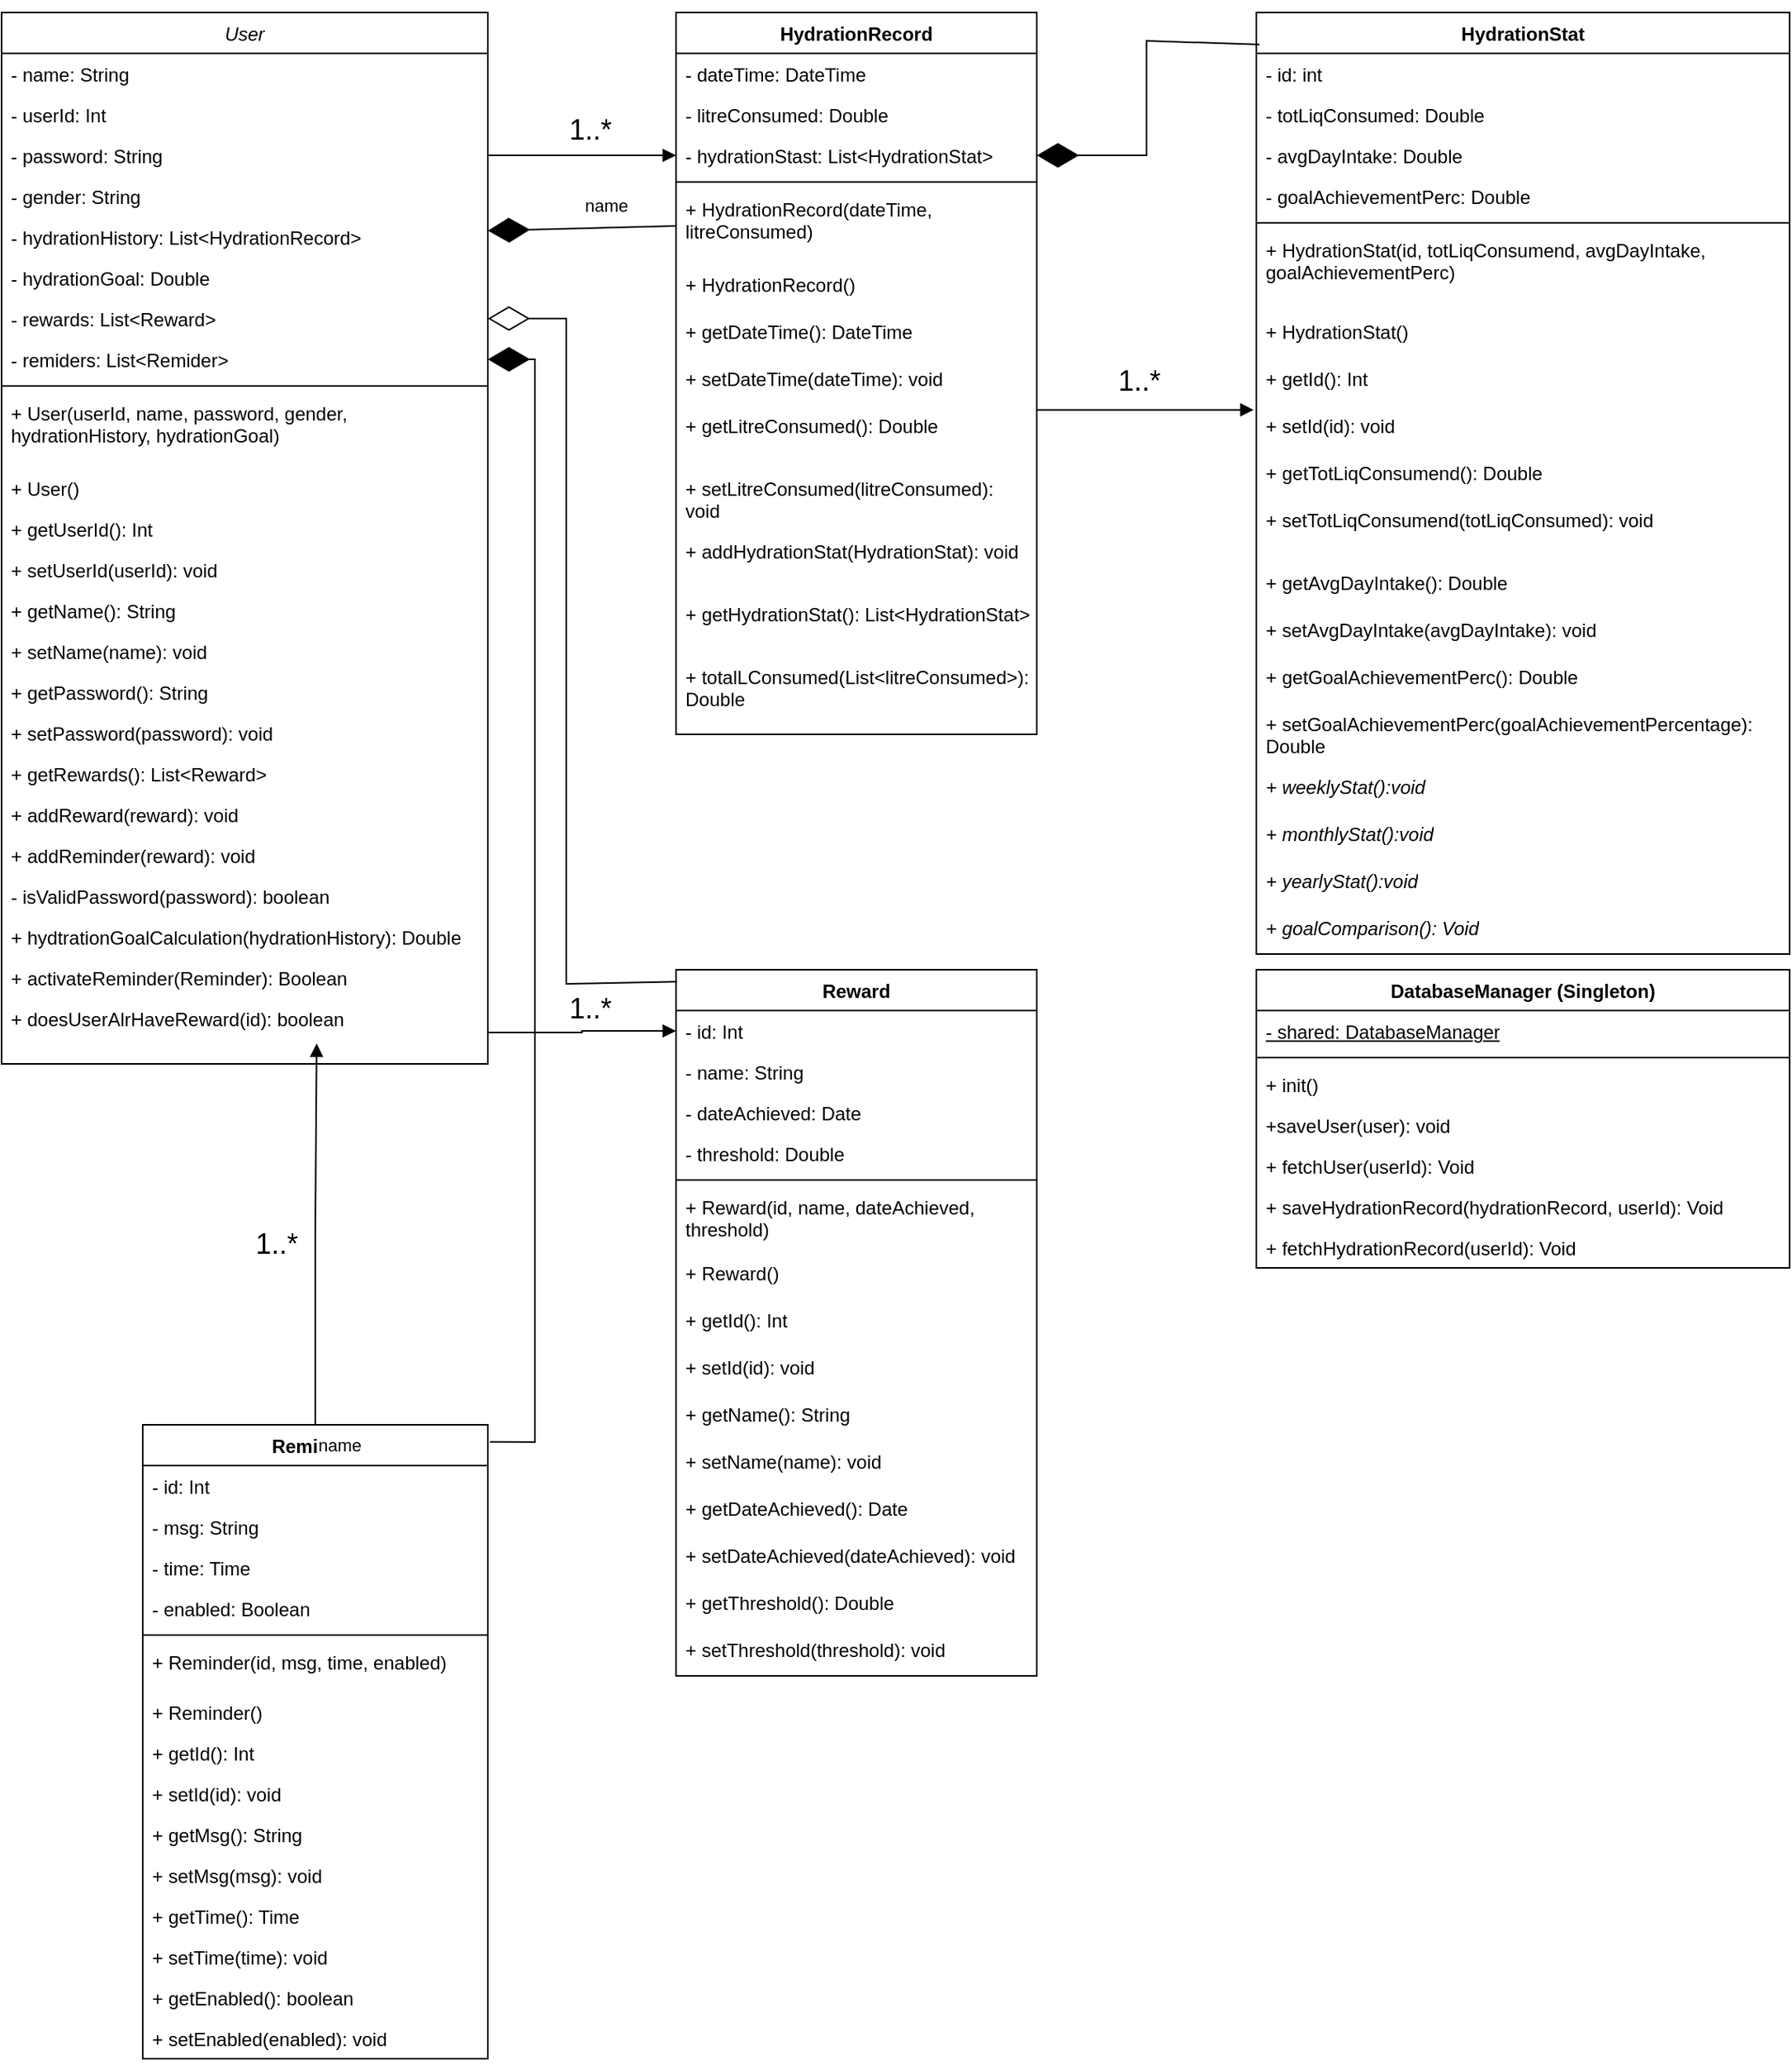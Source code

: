 <mxfile version="26.0.16">
  <diagram id="C5RBs43oDa-KdzZeNtuy" name="Page-1">
    <mxGraphModel dx="1348" dy="998" grid="1" gridSize="10" guides="1" tooltips="1" connect="1" arrows="1" fold="1" page="1" pageScale="1" pageWidth="827" pageHeight="1169" math="0" shadow="0">
      <root>
        <mxCell id="WIyWlLk6GJQsqaUBKTNV-0" />
        <mxCell id="WIyWlLk6GJQsqaUBKTNV-1" parent="WIyWlLk6GJQsqaUBKTNV-0" />
        <mxCell id="zkfFHV4jXpPFQw0GAbJ--0" value="User" style="swimlane;fontStyle=2;align=center;verticalAlign=top;childLayout=stackLayout;horizontal=1;startSize=26;horizontalStack=0;resizeParent=1;resizeLast=0;collapsible=1;marginBottom=0;rounded=0;shadow=0;strokeWidth=1;" parent="WIyWlLk6GJQsqaUBKTNV-1" vertex="1">
          <mxGeometry y="460" width="310" height="670" as="geometry">
            <mxRectangle x="230" y="140" width="160" height="26" as="alternateBounds" />
          </mxGeometry>
        </mxCell>
        <mxCell id="zkfFHV4jXpPFQw0GAbJ--1" value="- name: String" style="text;align=left;verticalAlign=top;spacingLeft=4;spacingRight=4;overflow=hidden;rotatable=0;points=[[0,0.5],[1,0.5]];portConstraint=eastwest;" parent="zkfFHV4jXpPFQw0GAbJ--0" vertex="1">
          <mxGeometry y="26" width="310" height="26" as="geometry" />
        </mxCell>
        <mxCell id="zkfFHV4jXpPFQw0GAbJ--2" value="- userId: Int" style="text;align=left;verticalAlign=top;spacingLeft=4;spacingRight=4;overflow=hidden;rotatable=0;points=[[0,0.5],[1,0.5]];portConstraint=eastwest;rounded=0;shadow=0;html=0;" parent="zkfFHV4jXpPFQw0GAbJ--0" vertex="1">
          <mxGeometry y="52" width="310" height="26" as="geometry" />
        </mxCell>
        <mxCell id="zkfFHV4jXpPFQw0GAbJ--3" value="- password: String" style="text;align=left;verticalAlign=top;spacingLeft=4;spacingRight=4;overflow=hidden;rotatable=0;points=[[0,0.5],[1,0.5]];portConstraint=eastwest;rounded=0;shadow=0;html=0;" parent="zkfFHV4jXpPFQw0GAbJ--0" vertex="1">
          <mxGeometry y="78" width="310" height="26" as="geometry" />
        </mxCell>
        <mxCell id="yyoqXMc6AiPhip3WyTMW-20" value="- gender: String" style="text;align=left;verticalAlign=top;spacingLeft=4;spacingRight=4;overflow=hidden;rotatable=0;points=[[0,0.5],[1,0.5]];portConstraint=eastwest;rounded=0;shadow=0;html=0;" parent="zkfFHV4jXpPFQw0GAbJ--0" vertex="1">
          <mxGeometry y="104" width="310" height="26" as="geometry" />
        </mxCell>
        <mxCell id="yyoqXMc6AiPhip3WyTMW-21" value="- hydrationHistory: List&lt;HydrationRecord&gt;" style="text;align=left;verticalAlign=top;spacingLeft=4;spacingRight=4;overflow=hidden;rotatable=0;points=[[0,0.5],[1,0.5]];portConstraint=eastwest;rounded=0;shadow=0;html=0;" parent="zkfFHV4jXpPFQw0GAbJ--0" vertex="1">
          <mxGeometry y="130" width="310" height="26" as="geometry" />
        </mxCell>
        <mxCell id="yyoqXMc6AiPhip3WyTMW-22" value="- hydrationGoal: Double" style="text;align=left;verticalAlign=top;spacingLeft=4;spacingRight=4;overflow=hidden;rotatable=0;points=[[0,0.5],[1,0.5]];portConstraint=eastwest;rounded=0;shadow=0;html=0;" parent="zkfFHV4jXpPFQw0GAbJ--0" vertex="1">
          <mxGeometry y="156" width="310" height="26" as="geometry" />
        </mxCell>
        <mxCell id="yyoqXMc6AiPhip3WyTMW-23" value="- rewards: List&lt;Reward&gt;" style="text;align=left;verticalAlign=top;spacingLeft=4;spacingRight=4;overflow=hidden;rotatable=0;points=[[0,0.5],[1,0.5]];portConstraint=eastwest;rounded=0;shadow=0;html=0;" parent="zkfFHV4jXpPFQw0GAbJ--0" vertex="1">
          <mxGeometry y="182" width="310" height="26" as="geometry" />
        </mxCell>
        <mxCell id="yyoqXMc6AiPhip3WyTMW-76" value="- remiders: List&lt;Remider&gt;" style="text;align=left;verticalAlign=top;spacingLeft=4;spacingRight=4;overflow=hidden;rotatable=0;points=[[0,0.5],[1,0.5]];portConstraint=eastwest;rounded=0;shadow=0;html=0;" parent="zkfFHV4jXpPFQw0GAbJ--0" vertex="1">
          <mxGeometry y="208" width="310" height="26" as="geometry" />
        </mxCell>
        <mxCell id="zkfFHV4jXpPFQw0GAbJ--4" value="" style="line;html=1;strokeWidth=1;align=left;verticalAlign=middle;spacingTop=-1;spacingLeft=3;spacingRight=3;rotatable=0;labelPosition=right;points=[];portConstraint=eastwest;" parent="zkfFHV4jXpPFQw0GAbJ--0" vertex="1">
          <mxGeometry y="234" width="310" height="8" as="geometry" />
        </mxCell>
        <mxCell id="zkfFHV4jXpPFQw0GAbJ--5" value="+ User(userId, name, password, gender, &#xa;hydrationHistory, hydrationGoal)" style="text;align=left;verticalAlign=top;spacingLeft=4;spacingRight=4;overflow=hidden;rotatable=0;points=[[0,0.5],[1,0.5]];portConstraint=eastwest;" parent="zkfFHV4jXpPFQw0GAbJ--0" vertex="1">
          <mxGeometry y="242" width="310" height="48" as="geometry" />
        </mxCell>
        <mxCell id="yyoqXMc6AiPhip3WyTMW-12" value="+ User()" style="text;align=left;verticalAlign=top;spacingLeft=4;spacingRight=4;overflow=hidden;rotatable=0;points=[[0,0.5],[1,0.5]];portConstraint=eastwest;" parent="zkfFHV4jXpPFQw0GAbJ--0" vertex="1">
          <mxGeometry y="290" width="310" height="26" as="geometry" />
        </mxCell>
        <mxCell id="yyoqXMc6AiPhip3WyTMW-2" value="+ getUserId(): Int" style="text;align=left;verticalAlign=top;spacingLeft=4;spacingRight=4;overflow=hidden;rotatable=0;points=[[0,0.5],[1,0.5]];portConstraint=eastwest;" parent="zkfFHV4jXpPFQw0GAbJ--0" vertex="1">
          <mxGeometry y="316" width="310" height="26" as="geometry" />
        </mxCell>
        <mxCell id="yyoqXMc6AiPhip3WyTMW-3" value="+ setUserId(userId): void" style="text;align=left;verticalAlign=top;spacingLeft=4;spacingRight=4;overflow=hidden;rotatable=0;points=[[0,0.5],[1,0.5]];portConstraint=eastwest;" parent="zkfFHV4jXpPFQw0GAbJ--0" vertex="1">
          <mxGeometry y="342" width="310" height="26" as="geometry" />
        </mxCell>
        <mxCell id="yyoqXMc6AiPhip3WyTMW-4" value="+ getName(): String" style="text;align=left;verticalAlign=top;spacingLeft=4;spacingRight=4;overflow=hidden;rotatable=0;points=[[0,0.5],[1,0.5]];portConstraint=eastwest;" parent="zkfFHV4jXpPFQw0GAbJ--0" vertex="1">
          <mxGeometry y="368" width="310" height="26" as="geometry" />
        </mxCell>
        <mxCell id="yyoqXMc6AiPhip3WyTMW-5" value="+ setName(name): void" style="text;align=left;verticalAlign=top;spacingLeft=4;spacingRight=4;overflow=hidden;rotatable=0;points=[[0,0.5],[1,0.5]];portConstraint=eastwest;" parent="zkfFHV4jXpPFQw0GAbJ--0" vertex="1">
          <mxGeometry y="394" width="310" height="26" as="geometry" />
        </mxCell>
        <mxCell id="yyoqXMc6AiPhip3WyTMW-6" value="+ getPassword(): String" style="text;align=left;verticalAlign=top;spacingLeft=4;spacingRight=4;overflow=hidden;rotatable=0;points=[[0,0.5],[1,0.5]];portConstraint=eastwest;" parent="zkfFHV4jXpPFQw0GAbJ--0" vertex="1">
          <mxGeometry y="420" width="310" height="26" as="geometry" />
        </mxCell>
        <mxCell id="yyoqXMc6AiPhip3WyTMW-7" value="+ setPassword(password): void" style="text;align=left;verticalAlign=top;spacingLeft=4;spacingRight=4;overflow=hidden;rotatable=0;points=[[0,0.5],[1,0.5]];portConstraint=eastwest;" parent="zkfFHV4jXpPFQw0GAbJ--0" vertex="1">
          <mxGeometry y="446" width="310" height="26" as="geometry" />
        </mxCell>
        <mxCell id="yyoqXMc6AiPhip3WyTMW-73" value="+ getRewards(): List&lt;Reward&gt;" style="text;align=left;verticalAlign=top;spacingLeft=4;spacingRight=4;overflow=hidden;rotatable=0;points=[[0,0.5],[1,0.5]];portConstraint=eastwest;" parent="zkfFHV4jXpPFQw0GAbJ--0" vertex="1">
          <mxGeometry y="472" width="310" height="26" as="geometry" />
        </mxCell>
        <mxCell id="yyoqXMc6AiPhip3WyTMW-74" value="+ addReward(reward): void" style="text;align=left;verticalAlign=top;spacingLeft=4;spacingRight=4;overflow=hidden;rotatable=0;points=[[0,0.5],[1,0.5]];portConstraint=eastwest;" parent="zkfFHV4jXpPFQw0GAbJ--0" vertex="1">
          <mxGeometry y="498" width="310" height="26" as="geometry" />
        </mxCell>
        <mxCell id="yyoqXMc6AiPhip3WyTMW-77" value="+ addReminder(reward): void" style="text;align=left;verticalAlign=top;spacingLeft=4;spacingRight=4;overflow=hidden;rotatable=0;points=[[0,0.5],[1,0.5]];portConstraint=eastwest;" parent="zkfFHV4jXpPFQw0GAbJ--0" vertex="1">
          <mxGeometry y="524" width="310" height="26" as="geometry" />
        </mxCell>
        <mxCell id="yyoqXMc6AiPhip3WyTMW-11" value="- isValidPassword(password): boolean" style="text;align=left;verticalAlign=top;spacingLeft=4;spacingRight=4;overflow=hidden;rotatable=0;points=[[0,0.5],[1,0.5]];portConstraint=eastwest;" parent="zkfFHV4jXpPFQw0GAbJ--0" vertex="1">
          <mxGeometry y="550" width="310" height="26" as="geometry" />
        </mxCell>
        <mxCell id="yyoqXMc6AiPhip3WyTMW-58" value="+ hydtrationGoalCalculation(hydrationHistory): Double" style="text;align=left;verticalAlign=top;spacingLeft=4;spacingRight=4;overflow=hidden;rotatable=0;points=[[0,0.5],[1,0.5]];portConstraint=eastwest;" parent="zkfFHV4jXpPFQw0GAbJ--0" vertex="1">
          <mxGeometry y="576" width="310" height="26" as="geometry" />
        </mxCell>
        <mxCell id="yyoqXMc6AiPhip3WyTMW-138" value="+ activateReminder(Reminder): Boolean" style="text;align=left;verticalAlign=top;spacingLeft=4;spacingRight=4;overflow=hidden;rotatable=0;points=[[0,0.5],[1,0.5]];portConstraint=eastwest;" parent="zkfFHV4jXpPFQw0GAbJ--0" vertex="1">
          <mxGeometry y="602" width="310" height="26" as="geometry" />
        </mxCell>
        <mxCell id="yyoqXMc6AiPhip3WyTMW-135" value="+ doesUserAlrHaveReward(id): boolean" style="text;align=left;verticalAlign=top;spacingLeft=4;spacingRight=4;overflow=hidden;rotatable=0;points=[[0,0.5],[1,0.5]];portConstraint=eastwest;" parent="zkfFHV4jXpPFQw0GAbJ--0" vertex="1">
          <mxGeometry y="628" width="310" height="26" as="geometry" />
        </mxCell>
        <mxCell id="yyoqXMc6AiPhip3WyTMW-13" value="HydrationRecord" style="swimlane;fontStyle=1;align=center;verticalAlign=top;childLayout=stackLayout;horizontal=1;startSize=26;horizontalStack=0;resizeParent=1;resizeParentMax=0;resizeLast=0;collapsible=1;marginBottom=0;whiteSpace=wrap;html=1;" parent="WIyWlLk6GJQsqaUBKTNV-1" vertex="1">
          <mxGeometry x="430" y="460" width="230" height="460" as="geometry" />
        </mxCell>
        <mxCell id="yyoqXMc6AiPhip3WyTMW-14" value="- dateTime: DateTime" style="text;strokeColor=none;fillColor=none;align=left;verticalAlign=top;spacingLeft=4;spacingRight=4;overflow=hidden;rotatable=0;points=[[0,0.5],[1,0.5]];portConstraint=eastwest;whiteSpace=wrap;html=1;" parent="yyoqXMc6AiPhip3WyTMW-13" vertex="1">
          <mxGeometry y="26" width="230" height="26" as="geometry" />
        </mxCell>
        <mxCell id="yyoqXMc6AiPhip3WyTMW-17" value="- litreConsumed: Double&amp;nbsp;" style="text;strokeColor=none;fillColor=none;align=left;verticalAlign=top;spacingLeft=4;spacingRight=4;overflow=hidden;rotatable=0;points=[[0,0.5],[1,0.5]];portConstraint=eastwest;whiteSpace=wrap;html=1;" parent="yyoqXMc6AiPhip3WyTMW-13" vertex="1">
          <mxGeometry y="52" width="230" height="26" as="geometry" />
        </mxCell>
        <mxCell id="yyoqXMc6AiPhip3WyTMW-18" value="- hydrationStast: List&amp;lt;HydrationStat&amp;gt;" style="text;strokeColor=none;fillColor=none;align=left;verticalAlign=top;spacingLeft=4;spacingRight=4;overflow=hidden;rotatable=0;points=[[0,0.5],[1,0.5]];portConstraint=eastwest;whiteSpace=wrap;html=1;" parent="yyoqXMc6AiPhip3WyTMW-13" vertex="1">
          <mxGeometry y="78" width="230" height="26" as="geometry" />
        </mxCell>
        <mxCell id="yyoqXMc6AiPhip3WyTMW-15" value="" style="line;strokeWidth=1;fillColor=none;align=left;verticalAlign=middle;spacingTop=-1;spacingLeft=3;spacingRight=3;rotatable=0;labelPosition=right;points=[];portConstraint=eastwest;strokeColor=inherit;" parent="yyoqXMc6AiPhip3WyTMW-13" vertex="1">
          <mxGeometry y="104" width="230" height="8" as="geometry" />
        </mxCell>
        <mxCell id="yyoqXMc6AiPhip3WyTMW-16" value="+ HydrationRecord(dateTime, litreConsumed)" style="text;strokeColor=none;fillColor=none;align=left;verticalAlign=top;spacingLeft=4;spacingRight=4;overflow=hidden;rotatable=0;points=[[0,0.5],[1,0.5]];portConstraint=eastwest;whiteSpace=wrap;html=1;" parent="yyoqXMc6AiPhip3WyTMW-13" vertex="1">
          <mxGeometry y="112" width="230" height="48" as="geometry" />
        </mxCell>
        <mxCell id="yyoqXMc6AiPhip3WyTMW-24" value="+ HydrationRecord()" style="text;strokeColor=none;fillColor=none;align=left;verticalAlign=top;spacingLeft=4;spacingRight=4;overflow=hidden;rotatable=0;points=[[0,0.5],[1,0.5]];portConstraint=eastwest;whiteSpace=wrap;html=1;" parent="yyoqXMc6AiPhip3WyTMW-13" vertex="1">
          <mxGeometry y="160" width="230" height="30" as="geometry" />
        </mxCell>
        <mxCell id="yyoqXMc6AiPhip3WyTMW-25" value="+ getDateTime(): DateTime" style="text;strokeColor=none;fillColor=none;align=left;verticalAlign=top;spacingLeft=4;spacingRight=4;overflow=hidden;rotatable=0;points=[[0,0.5],[1,0.5]];portConstraint=eastwest;whiteSpace=wrap;html=1;" parent="yyoqXMc6AiPhip3WyTMW-13" vertex="1">
          <mxGeometry y="190" width="230" height="30" as="geometry" />
        </mxCell>
        <mxCell id="yyoqXMc6AiPhip3WyTMW-26" value="+ setDateTime(dateTime): void" style="text;strokeColor=none;fillColor=none;align=left;verticalAlign=top;spacingLeft=4;spacingRight=4;overflow=hidden;rotatable=0;points=[[0,0.5],[1,0.5]];portConstraint=eastwest;whiteSpace=wrap;html=1;" parent="yyoqXMc6AiPhip3WyTMW-13" vertex="1">
          <mxGeometry y="220" width="230" height="30" as="geometry" />
        </mxCell>
        <mxCell id="yyoqXMc6AiPhip3WyTMW-27" value="+ getLitreConsumed(): Double" style="text;strokeColor=none;fillColor=none;align=left;verticalAlign=top;spacingLeft=4;spacingRight=4;overflow=hidden;rotatable=0;points=[[0,0.5],[1,0.5]];portConstraint=eastwest;whiteSpace=wrap;html=1;" parent="yyoqXMc6AiPhip3WyTMW-13" vertex="1">
          <mxGeometry y="250" width="230" height="40" as="geometry" />
        </mxCell>
        <mxCell id="yyoqXMc6AiPhip3WyTMW-28" value="+ setLitreConsumed(litreConsumed): void" style="text;strokeColor=none;fillColor=none;align=left;verticalAlign=top;spacingLeft=4;spacingRight=4;overflow=hidden;rotatable=0;points=[[0,0.5],[1,0.5]];portConstraint=eastwest;whiteSpace=wrap;html=1;" parent="yyoqXMc6AiPhip3WyTMW-13" vertex="1">
          <mxGeometry y="290" width="230" height="40" as="geometry" />
        </mxCell>
        <mxCell id="yyoqXMc6AiPhip3WyTMW-133" value="+ addHydrationStat(HydrationStat): void" style="text;strokeColor=none;fillColor=none;align=left;verticalAlign=top;spacingLeft=4;spacingRight=4;overflow=hidden;rotatable=0;points=[[0,0.5],[1,0.5]];portConstraint=eastwest;whiteSpace=wrap;html=1;" parent="yyoqXMc6AiPhip3WyTMW-13" vertex="1">
          <mxGeometry y="330" width="230" height="40" as="geometry" />
        </mxCell>
        <mxCell id="yyoqXMc6AiPhip3WyTMW-30" value="+ getHydrationStat(): List&amp;lt;HydrationStat&amp;gt;" style="text;strokeColor=none;fillColor=none;align=left;verticalAlign=top;spacingLeft=4;spacingRight=4;overflow=hidden;rotatable=0;points=[[0,0.5],[1,0.5]];portConstraint=eastwest;whiteSpace=wrap;html=1;" parent="yyoqXMc6AiPhip3WyTMW-13" vertex="1">
          <mxGeometry y="370" width="230" height="40" as="geometry" />
        </mxCell>
        <mxCell id="yyoqXMc6AiPhip3WyTMW-57" value="+ totalLConsumed(List&amp;lt;litreConsumed&amp;gt;): Double" style="text;strokeColor=none;fillColor=none;align=left;verticalAlign=top;spacingLeft=4;spacingRight=4;overflow=hidden;rotatable=0;points=[[0,0.5],[1,0.5]];portConstraint=eastwest;whiteSpace=wrap;html=1;" parent="yyoqXMc6AiPhip3WyTMW-13" vertex="1">
          <mxGeometry y="410" width="230" height="50" as="geometry" />
        </mxCell>
        <mxCell id="yyoqXMc6AiPhip3WyTMW-32" value="Reminder" style="swimlane;fontStyle=1;align=center;verticalAlign=top;childLayout=stackLayout;horizontal=1;startSize=26;horizontalStack=0;resizeParent=1;resizeParentMax=0;resizeLast=0;collapsible=1;marginBottom=0;whiteSpace=wrap;html=1;" parent="WIyWlLk6GJQsqaUBKTNV-1" vertex="1">
          <mxGeometry x="90" y="1360" width="220" height="404" as="geometry" />
        </mxCell>
        <mxCell id="yyoqXMc6AiPhip3WyTMW-33" value="- id: Int" style="text;strokeColor=none;fillColor=none;align=left;verticalAlign=top;spacingLeft=4;spacingRight=4;overflow=hidden;rotatable=0;points=[[0,0.5],[1,0.5]];portConstraint=eastwest;whiteSpace=wrap;html=1;" parent="yyoqXMc6AiPhip3WyTMW-32" vertex="1">
          <mxGeometry y="26" width="220" height="26" as="geometry" />
        </mxCell>
        <mxCell id="yyoqXMc6AiPhip3WyTMW-36" value="- msg: String" style="text;strokeColor=none;fillColor=none;align=left;verticalAlign=top;spacingLeft=4;spacingRight=4;overflow=hidden;rotatable=0;points=[[0,0.5],[1,0.5]];portConstraint=eastwest;whiteSpace=wrap;html=1;" parent="yyoqXMc6AiPhip3WyTMW-32" vertex="1">
          <mxGeometry y="52" width="220" height="26" as="geometry" />
        </mxCell>
        <mxCell id="yyoqXMc6AiPhip3WyTMW-37" value="- time: Time" style="text;strokeColor=none;fillColor=none;align=left;verticalAlign=top;spacingLeft=4;spacingRight=4;overflow=hidden;rotatable=0;points=[[0,0.5],[1,0.5]];portConstraint=eastwest;whiteSpace=wrap;html=1;" parent="yyoqXMc6AiPhip3WyTMW-32" vertex="1">
          <mxGeometry y="78" width="220" height="26" as="geometry" />
        </mxCell>
        <mxCell id="yyoqXMc6AiPhip3WyTMW-38" value="- enabled: Boolean" style="text;strokeColor=none;fillColor=none;align=left;verticalAlign=top;spacingLeft=4;spacingRight=4;overflow=hidden;rotatable=0;points=[[0,0.5],[1,0.5]];portConstraint=eastwest;whiteSpace=wrap;html=1;" parent="yyoqXMc6AiPhip3WyTMW-32" vertex="1">
          <mxGeometry y="104" width="220" height="26" as="geometry" />
        </mxCell>
        <mxCell id="yyoqXMc6AiPhip3WyTMW-34" value="" style="line;strokeWidth=1;fillColor=none;align=left;verticalAlign=middle;spacingTop=-1;spacingLeft=3;spacingRight=3;rotatable=0;labelPosition=right;points=[];portConstraint=eastwest;strokeColor=inherit;" parent="yyoqXMc6AiPhip3WyTMW-32" vertex="1">
          <mxGeometry y="130" width="220" height="8" as="geometry" />
        </mxCell>
        <mxCell id="yyoqXMc6AiPhip3WyTMW-35" value="+ Reminder(id, msg, time, enabled)" style="text;strokeColor=none;fillColor=none;align=left;verticalAlign=top;spacingLeft=4;spacingRight=4;overflow=hidden;rotatable=0;points=[[0,0.5],[1,0.5]];portConstraint=eastwest;whiteSpace=wrap;html=1;" parent="yyoqXMc6AiPhip3WyTMW-32" vertex="1">
          <mxGeometry y="138" width="220" height="32" as="geometry" />
        </mxCell>
        <mxCell id="yyoqXMc6AiPhip3WyTMW-39" value="+ Reminder()" style="text;strokeColor=none;fillColor=none;align=left;verticalAlign=top;spacingLeft=4;spacingRight=4;overflow=hidden;rotatable=0;points=[[0,0.5],[1,0.5]];portConstraint=eastwest;whiteSpace=wrap;html=1;" parent="yyoqXMc6AiPhip3WyTMW-32" vertex="1">
          <mxGeometry y="170" width="220" height="26" as="geometry" />
        </mxCell>
        <mxCell id="yyoqXMc6AiPhip3WyTMW-40" value="+ getId(): Int" style="text;strokeColor=none;fillColor=none;align=left;verticalAlign=top;spacingLeft=4;spacingRight=4;overflow=hidden;rotatable=0;points=[[0,0.5],[1,0.5]];portConstraint=eastwest;whiteSpace=wrap;html=1;" parent="yyoqXMc6AiPhip3WyTMW-32" vertex="1">
          <mxGeometry y="196" width="220" height="26" as="geometry" />
        </mxCell>
        <mxCell id="yyoqXMc6AiPhip3WyTMW-41" value="+ setId(id): void" style="text;strokeColor=none;fillColor=none;align=left;verticalAlign=top;spacingLeft=4;spacingRight=4;overflow=hidden;rotatable=0;points=[[0,0.5],[1,0.5]];portConstraint=eastwest;whiteSpace=wrap;html=1;" parent="yyoqXMc6AiPhip3WyTMW-32" vertex="1">
          <mxGeometry y="222" width="220" height="26" as="geometry" />
        </mxCell>
        <mxCell id="yyoqXMc6AiPhip3WyTMW-42" value="+ getMsg(): String" style="text;strokeColor=none;fillColor=none;align=left;verticalAlign=top;spacingLeft=4;spacingRight=4;overflow=hidden;rotatable=0;points=[[0,0.5],[1,0.5]];portConstraint=eastwest;whiteSpace=wrap;html=1;" parent="yyoqXMc6AiPhip3WyTMW-32" vertex="1">
          <mxGeometry y="248" width="220" height="26" as="geometry" />
        </mxCell>
        <mxCell id="yyoqXMc6AiPhip3WyTMW-43" value="+ setMsg(msg): void" style="text;strokeColor=none;fillColor=none;align=left;verticalAlign=top;spacingLeft=4;spacingRight=4;overflow=hidden;rotatable=0;points=[[0,0.5],[1,0.5]];portConstraint=eastwest;whiteSpace=wrap;html=1;" parent="yyoqXMc6AiPhip3WyTMW-32" vertex="1">
          <mxGeometry y="274" width="220" height="26" as="geometry" />
        </mxCell>
        <mxCell id="yyoqXMc6AiPhip3WyTMW-44" value="+ getTime(): Time" style="text;strokeColor=none;fillColor=none;align=left;verticalAlign=top;spacingLeft=4;spacingRight=4;overflow=hidden;rotatable=0;points=[[0,0.5],[1,0.5]];portConstraint=eastwest;whiteSpace=wrap;html=1;" parent="yyoqXMc6AiPhip3WyTMW-32" vertex="1">
          <mxGeometry y="300" width="220" height="26" as="geometry" />
        </mxCell>
        <mxCell id="yyoqXMc6AiPhip3WyTMW-45" value="+ setTime(time): void" style="text;strokeColor=none;fillColor=none;align=left;verticalAlign=top;spacingLeft=4;spacingRight=4;overflow=hidden;rotatable=0;points=[[0,0.5],[1,0.5]];portConstraint=eastwest;whiteSpace=wrap;html=1;" parent="yyoqXMc6AiPhip3WyTMW-32" vertex="1">
          <mxGeometry y="326" width="220" height="26" as="geometry" />
        </mxCell>
        <mxCell id="yyoqXMc6AiPhip3WyTMW-46" value="+ getEnabled(): boolean" style="text;strokeColor=none;fillColor=none;align=left;verticalAlign=top;spacingLeft=4;spacingRight=4;overflow=hidden;rotatable=0;points=[[0,0.5],[1,0.5]];portConstraint=eastwest;whiteSpace=wrap;html=1;" parent="yyoqXMc6AiPhip3WyTMW-32" vertex="1">
          <mxGeometry y="352" width="220" height="26" as="geometry" />
        </mxCell>
        <mxCell id="yyoqXMc6AiPhip3WyTMW-47" value="+ setEnabled(enabled): void" style="text;strokeColor=none;fillColor=none;align=left;verticalAlign=top;spacingLeft=4;spacingRight=4;overflow=hidden;rotatable=0;points=[[0,0.5],[1,0.5]];portConstraint=eastwest;whiteSpace=wrap;html=1;" parent="yyoqXMc6AiPhip3WyTMW-32" vertex="1">
          <mxGeometry y="378" width="220" height="26" as="geometry" />
        </mxCell>
        <mxCell id="yyoqXMc6AiPhip3WyTMW-48" value="Reward" style="swimlane;fontStyle=1;align=center;verticalAlign=top;childLayout=stackLayout;horizontal=1;startSize=26;horizontalStack=0;resizeParent=1;resizeParentMax=0;resizeLast=0;collapsible=1;marginBottom=0;whiteSpace=wrap;html=1;" parent="WIyWlLk6GJQsqaUBKTNV-1" vertex="1">
          <mxGeometry x="430" y="1070" width="230" height="450" as="geometry" />
        </mxCell>
        <mxCell id="yyoqXMc6AiPhip3WyTMW-49" value="- id: Int" style="text;strokeColor=none;fillColor=none;align=left;verticalAlign=top;spacingLeft=4;spacingRight=4;overflow=hidden;rotatable=0;points=[[0,0.5],[1,0.5]];portConstraint=eastwest;whiteSpace=wrap;html=1;" parent="yyoqXMc6AiPhip3WyTMW-48" vertex="1">
          <mxGeometry y="26" width="230" height="26" as="geometry" />
        </mxCell>
        <mxCell id="yyoqXMc6AiPhip3WyTMW-52" value="- name: String" style="text;strokeColor=none;fillColor=none;align=left;verticalAlign=top;spacingLeft=4;spacingRight=4;overflow=hidden;rotatable=0;points=[[0,0.5],[1,0.5]];portConstraint=eastwest;whiteSpace=wrap;html=1;" parent="yyoqXMc6AiPhip3WyTMW-48" vertex="1">
          <mxGeometry y="52" width="230" height="26" as="geometry" />
        </mxCell>
        <mxCell id="yyoqXMc6AiPhip3WyTMW-53" value="- dateAchieved: Date" style="text;strokeColor=none;fillColor=none;align=left;verticalAlign=top;spacingLeft=4;spacingRight=4;overflow=hidden;rotatable=0;points=[[0,0.5],[1,0.5]];portConstraint=eastwest;whiteSpace=wrap;html=1;" parent="yyoqXMc6AiPhip3WyTMW-48" vertex="1">
          <mxGeometry y="78" width="230" height="26" as="geometry" />
        </mxCell>
        <mxCell id="yyoqXMc6AiPhip3WyTMW-54" value="- threshold: Double" style="text;strokeColor=none;fillColor=none;align=left;verticalAlign=top;spacingLeft=4;spacingRight=4;overflow=hidden;rotatable=0;points=[[0,0.5],[1,0.5]];portConstraint=eastwest;whiteSpace=wrap;html=1;" parent="yyoqXMc6AiPhip3WyTMW-48" vertex="1">
          <mxGeometry y="104" width="230" height="26" as="geometry" />
        </mxCell>
        <mxCell id="yyoqXMc6AiPhip3WyTMW-50" value="" style="line;strokeWidth=1;fillColor=none;align=left;verticalAlign=middle;spacingTop=-1;spacingLeft=3;spacingRight=3;rotatable=0;labelPosition=right;points=[];portConstraint=eastwest;strokeColor=inherit;" parent="yyoqXMc6AiPhip3WyTMW-48" vertex="1">
          <mxGeometry y="130" width="230" height="8" as="geometry" />
        </mxCell>
        <mxCell id="yyoqXMc6AiPhip3WyTMW-51" value="+ Reward(id, name, dateAchieved, threshold)" style="text;strokeColor=none;fillColor=none;align=left;verticalAlign=top;spacingLeft=4;spacingRight=4;overflow=hidden;rotatable=0;points=[[0,0.5],[1,0.5]];portConstraint=eastwest;whiteSpace=wrap;html=1;" parent="yyoqXMc6AiPhip3WyTMW-48" vertex="1">
          <mxGeometry y="138" width="230" height="42" as="geometry" />
        </mxCell>
        <mxCell id="yyoqXMc6AiPhip3WyTMW-55" value="+ Reward()" style="text;strokeColor=none;fillColor=none;align=left;verticalAlign=top;spacingLeft=4;spacingRight=4;overflow=hidden;rotatable=0;points=[[0,0.5],[1,0.5]];portConstraint=eastwest;whiteSpace=wrap;html=1;" parent="yyoqXMc6AiPhip3WyTMW-48" vertex="1">
          <mxGeometry y="180" width="230" height="30" as="geometry" />
        </mxCell>
        <mxCell id="yyoqXMc6AiPhip3WyTMW-56" value="+ getId(): Int" style="text;strokeColor=none;fillColor=none;align=left;verticalAlign=top;spacingLeft=4;spacingRight=4;overflow=hidden;rotatable=0;points=[[0,0.5],[1,0.5]];portConstraint=eastwest;whiteSpace=wrap;html=1;" parent="yyoqXMc6AiPhip3WyTMW-48" vertex="1">
          <mxGeometry y="210" width="230" height="30" as="geometry" />
        </mxCell>
        <mxCell id="yyoqXMc6AiPhip3WyTMW-61" value="+ setId(id): void" style="text;strokeColor=none;fillColor=none;align=left;verticalAlign=top;spacingLeft=4;spacingRight=4;overflow=hidden;rotatable=0;points=[[0,0.5],[1,0.5]];portConstraint=eastwest;whiteSpace=wrap;html=1;" parent="yyoqXMc6AiPhip3WyTMW-48" vertex="1">
          <mxGeometry y="240" width="230" height="30" as="geometry" />
        </mxCell>
        <mxCell id="yyoqXMc6AiPhip3WyTMW-62" value="+ getName(): String" style="text;strokeColor=none;fillColor=none;align=left;verticalAlign=top;spacingLeft=4;spacingRight=4;overflow=hidden;rotatable=0;points=[[0,0.5],[1,0.5]];portConstraint=eastwest;whiteSpace=wrap;html=1;" parent="yyoqXMc6AiPhip3WyTMW-48" vertex="1">
          <mxGeometry y="270" width="230" height="30" as="geometry" />
        </mxCell>
        <mxCell id="yyoqXMc6AiPhip3WyTMW-63" value="+ setName(name): void" style="text;strokeColor=none;fillColor=none;align=left;verticalAlign=top;spacingLeft=4;spacingRight=4;overflow=hidden;rotatable=0;points=[[0,0.5],[1,0.5]];portConstraint=eastwest;whiteSpace=wrap;html=1;" parent="yyoqXMc6AiPhip3WyTMW-48" vertex="1">
          <mxGeometry y="300" width="230" height="30" as="geometry" />
        </mxCell>
        <mxCell id="yyoqXMc6AiPhip3WyTMW-65" value="+ getDateAchieved(): Date" style="text;strokeColor=none;fillColor=none;align=left;verticalAlign=top;spacingLeft=4;spacingRight=4;overflow=hidden;rotatable=0;points=[[0,0.5],[1,0.5]];portConstraint=eastwest;whiteSpace=wrap;html=1;" parent="yyoqXMc6AiPhip3WyTMW-48" vertex="1">
          <mxGeometry y="330" width="230" height="30" as="geometry" />
        </mxCell>
        <mxCell id="yyoqXMc6AiPhip3WyTMW-66" value="+ setDateAchieved(dateAchieved): void" style="text;strokeColor=none;fillColor=none;align=left;verticalAlign=top;spacingLeft=4;spacingRight=4;overflow=hidden;rotatable=0;points=[[0,0.5],[1,0.5]];portConstraint=eastwest;whiteSpace=wrap;html=1;" parent="yyoqXMc6AiPhip3WyTMW-48" vertex="1">
          <mxGeometry y="360" width="230" height="30" as="geometry" />
        </mxCell>
        <mxCell id="yyoqXMc6AiPhip3WyTMW-67" value="+ getThreshold(): Double" style="text;strokeColor=none;fillColor=none;align=left;verticalAlign=top;spacingLeft=4;spacingRight=4;overflow=hidden;rotatable=0;points=[[0,0.5],[1,0.5]];portConstraint=eastwest;whiteSpace=wrap;html=1;" parent="yyoqXMc6AiPhip3WyTMW-48" vertex="1">
          <mxGeometry y="390" width="230" height="30" as="geometry" />
        </mxCell>
        <mxCell id="yyoqXMc6AiPhip3WyTMW-68" value="+ setThreshold(threshold): void" style="text;strokeColor=none;fillColor=none;align=left;verticalAlign=top;spacingLeft=4;spacingRight=4;overflow=hidden;rotatable=0;points=[[0,0.5],[1,0.5]];portConstraint=eastwest;whiteSpace=wrap;html=1;" parent="yyoqXMc6AiPhip3WyTMW-48" vertex="1">
          <mxGeometry y="420" width="230" height="30" as="geometry" />
        </mxCell>
        <mxCell id="yyoqXMc6AiPhip3WyTMW-75" value="" style="endArrow=diamondThin;endFill=0;endSize=24;html=1;rounded=0;exitX=0.003;exitY=0.017;exitDx=0;exitDy=0;exitPerimeter=0;entryX=1;entryY=0.5;entryDx=0;entryDy=0;" parent="WIyWlLk6GJQsqaUBKTNV-1" source="yyoqXMc6AiPhip3WyTMW-48" target="yyoqXMc6AiPhip3WyTMW-23" edge="1">
          <mxGeometry width="160" relative="1" as="geometry">
            <mxPoint x="170" y="1280" as="sourcePoint" />
            <mxPoint x="330" y="1280" as="targetPoint" />
            <Array as="points">
              <mxPoint x="360" y="1079" />
              <mxPoint x="360" y="655" />
            </Array>
          </mxGeometry>
        </mxCell>
        <mxCell id="yyoqXMc6AiPhip3WyTMW-78" value="HydrationStat" style="swimlane;fontStyle=1;align=center;verticalAlign=top;childLayout=stackLayout;horizontal=1;startSize=26;horizontalStack=0;resizeParent=1;resizeParentMax=0;resizeLast=0;collapsible=1;marginBottom=0;whiteSpace=wrap;html=1;" parent="WIyWlLk6GJQsqaUBKTNV-1" vertex="1">
          <mxGeometry x="800" y="460" width="340" height="600" as="geometry" />
        </mxCell>
        <mxCell id="yyoqXMc6AiPhip3WyTMW-79" value="- id: int" style="text;strokeColor=none;fillColor=none;align=left;verticalAlign=top;spacingLeft=4;spacingRight=4;overflow=hidden;rotatable=0;points=[[0,0.5],[1,0.5]];portConstraint=eastwest;whiteSpace=wrap;html=1;" parent="yyoqXMc6AiPhip3WyTMW-78" vertex="1">
          <mxGeometry y="26" width="340" height="26" as="geometry" />
        </mxCell>
        <mxCell id="yyoqXMc6AiPhip3WyTMW-82" value="- totLiqConsumed: Double" style="text;strokeColor=none;fillColor=none;align=left;verticalAlign=top;spacingLeft=4;spacingRight=4;overflow=hidden;rotatable=0;points=[[0,0.5],[1,0.5]];portConstraint=eastwest;whiteSpace=wrap;html=1;" parent="yyoqXMc6AiPhip3WyTMW-78" vertex="1">
          <mxGeometry y="52" width="340" height="26" as="geometry" />
        </mxCell>
        <mxCell id="yyoqXMc6AiPhip3WyTMW-83" value="- avgDayIntake: Double" style="text;strokeColor=none;fillColor=none;align=left;verticalAlign=top;spacingLeft=4;spacingRight=4;overflow=hidden;rotatable=0;points=[[0,0.5],[1,0.5]];portConstraint=eastwest;whiteSpace=wrap;html=1;" parent="yyoqXMc6AiPhip3WyTMW-78" vertex="1">
          <mxGeometry y="78" width="340" height="26" as="geometry" />
        </mxCell>
        <mxCell id="yyoqXMc6AiPhip3WyTMW-84" value="- goalAchievementPerc: Double" style="text;strokeColor=none;fillColor=none;align=left;verticalAlign=top;spacingLeft=4;spacingRight=4;overflow=hidden;rotatable=0;points=[[0,0.5],[1,0.5]];portConstraint=eastwest;whiteSpace=wrap;html=1;" parent="yyoqXMc6AiPhip3WyTMW-78" vertex="1">
          <mxGeometry y="104" width="340" height="26" as="geometry" />
        </mxCell>
        <mxCell id="yyoqXMc6AiPhip3WyTMW-80" value="" style="line;strokeWidth=1;fillColor=none;align=left;verticalAlign=middle;spacingTop=-1;spacingLeft=3;spacingRight=3;rotatable=0;labelPosition=right;points=[];portConstraint=eastwest;strokeColor=inherit;" parent="yyoqXMc6AiPhip3WyTMW-78" vertex="1">
          <mxGeometry y="130" width="340" height="8" as="geometry" />
        </mxCell>
        <mxCell id="yyoqXMc6AiPhip3WyTMW-81" value="+ HydrationStat(id, totLiqConsumend, avgDayIntake, goalAchievementPerc)" style="text;strokeColor=none;fillColor=none;align=left;verticalAlign=top;spacingLeft=4;spacingRight=4;overflow=hidden;rotatable=0;points=[[0,0.5],[1,0.5]];portConstraint=eastwest;whiteSpace=wrap;html=1;" parent="yyoqXMc6AiPhip3WyTMW-78" vertex="1">
          <mxGeometry y="138" width="340" height="52" as="geometry" />
        </mxCell>
        <mxCell id="yyoqXMc6AiPhip3WyTMW-85" value="+ HydrationStat()" style="text;strokeColor=none;fillColor=none;align=left;verticalAlign=top;spacingLeft=4;spacingRight=4;overflow=hidden;rotatable=0;points=[[0,0.5],[1,0.5]];portConstraint=eastwest;whiteSpace=wrap;html=1;" parent="yyoqXMc6AiPhip3WyTMW-78" vertex="1">
          <mxGeometry y="190" width="340" height="30" as="geometry" />
        </mxCell>
        <mxCell id="yyoqXMc6AiPhip3WyTMW-86" value="+ getId(): Int" style="text;strokeColor=none;fillColor=none;align=left;verticalAlign=top;spacingLeft=4;spacingRight=4;overflow=hidden;rotatable=0;points=[[0,0.5],[1,0.5]];portConstraint=eastwest;whiteSpace=wrap;html=1;" parent="yyoqXMc6AiPhip3WyTMW-78" vertex="1">
          <mxGeometry y="220" width="340" height="30" as="geometry" />
        </mxCell>
        <mxCell id="yyoqXMc6AiPhip3WyTMW-87" value="+ setId(id): void" style="text;strokeColor=none;fillColor=none;align=left;verticalAlign=top;spacingLeft=4;spacingRight=4;overflow=hidden;rotatable=0;points=[[0,0.5],[1,0.5]];portConstraint=eastwest;whiteSpace=wrap;html=1;" parent="yyoqXMc6AiPhip3WyTMW-78" vertex="1">
          <mxGeometry y="250" width="340" height="30" as="geometry" />
        </mxCell>
        <mxCell id="yyoqXMc6AiPhip3WyTMW-88" value="+ getTotLiqConsumend(): Double" style="text;strokeColor=none;fillColor=none;align=left;verticalAlign=top;spacingLeft=4;spacingRight=4;overflow=hidden;rotatable=0;points=[[0,0.5],[1,0.5]];portConstraint=eastwest;whiteSpace=wrap;html=1;" parent="yyoqXMc6AiPhip3WyTMW-78" vertex="1">
          <mxGeometry y="280" width="340" height="30" as="geometry" />
        </mxCell>
        <mxCell id="yyoqXMc6AiPhip3WyTMW-89" value="+ setTotLiqConsumend(totLiqConsumed): void" style="text;strokeColor=none;fillColor=none;align=left;verticalAlign=top;spacingLeft=4;spacingRight=4;overflow=hidden;rotatable=0;points=[[0,0.5],[1,0.5]];portConstraint=eastwest;whiteSpace=wrap;html=1;" parent="yyoqXMc6AiPhip3WyTMW-78" vertex="1">
          <mxGeometry y="310" width="340" height="40" as="geometry" />
        </mxCell>
        <mxCell id="yyoqXMc6AiPhip3WyTMW-90" value="+ getAvgDayIntake(): Double" style="text;strokeColor=none;fillColor=none;align=left;verticalAlign=top;spacingLeft=4;spacingRight=4;overflow=hidden;rotatable=0;points=[[0,0.5],[1,0.5]];portConstraint=eastwest;whiteSpace=wrap;html=1;" parent="yyoqXMc6AiPhip3WyTMW-78" vertex="1">
          <mxGeometry y="350" width="340" height="30" as="geometry" />
        </mxCell>
        <mxCell id="yyoqXMc6AiPhip3WyTMW-91" value="+ setAvgDayIntake(avgDayIntake): void" style="text;strokeColor=none;fillColor=none;align=left;verticalAlign=top;spacingLeft=4;spacingRight=4;overflow=hidden;rotatable=0;points=[[0,0.5],[1,0.5]];portConstraint=eastwest;whiteSpace=wrap;html=1;" parent="yyoqXMc6AiPhip3WyTMW-78" vertex="1">
          <mxGeometry y="380" width="340" height="30" as="geometry" />
        </mxCell>
        <mxCell id="yyoqXMc6AiPhip3WyTMW-92" value="+ getGoalAchievementPerc(): Double" style="text;strokeColor=none;fillColor=none;align=left;verticalAlign=top;spacingLeft=4;spacingRight=4;overflow=hidden;rotatable=0;points=[[0,0.5],[1,0.5]];portConstraint=eastwest;whiteSpace=wrap;html=1;" parent="yyoqXMc6AiPhip3WyTMW-78" vertex="1">
          <mxGeometry y="410" width="340" height="30" as="geometry" />
        </mxCell>
        <mxCell id="yyoqXMc6AiPhip3WyTMW-93" value="+ setGoalAchievementPerc(goalAchievementPercentage): Double" style="text;strokeColor=none;fillColor=none;align=left;verticalAlign=top;spacingLeft=4;spacingRight=4;overflow=hidden;rotatable=0;points=[[0,0.5],[1,0.5]];portConstraint=eastwest;whiteSpace=wrap;html=1;" parent="yyoqXMc6AiPhip3WyTMW-78" vertex="1">
          <mxGeometry y="440" width="340" height="40" as="geometry" />
        </mxCell>
        <mxCell id="yyoqXMc6AiPhip3WyTMW-94" value="&lt;i&gt;+ weeklyStat():void&lt;/i&gt;" style="text;strokeColor=none;fillColor=none;align=left;verticalAlign=top;spacingLeft=4;spacingRight=4;overflow=hidden;rotatable=0;points=[[0,0.5],[1,0.5]];portConstraint=eastwest;whiteSpace=wrap;html=1;" parent="yyoqXMc6AiPhip3WyTMW-78" vertex="1">
          <mxGeometry y="480" width="340" height="30" as="geometry" />
        </mxCell>
        <mxCell id="S_XR8c2ekmOeMpbevFkU-0" value="&lt;i&gt;+ monthlyStat():void&lt;/i&gt;" style="text;strokeColor=none;fillColor=none;align=left;verticalAlign=top;spacingLeft=4;spacingRight=4;overflow=hidden;rotatable=0;points=[[0,0.5],[1,0.5]];portConstraint=eastwest;whiteSpace=wrap;html=1;" vertex="1" parent="yyoqXMc6AiPhip3WyTMW-78">
          <mxGeometry y="510" width="340" height="30" as="geometry" />
        </mxCell>
        <mxCell id="S_XR8c2ekmOeMpbevFkU-1" value="&lt;i&gt;+ yearlyStat():void&lt;/i&gt;" style="text;strokeColor=none;fillColor=none;align=left;verticalAlign=top;spacingLeft=4;spacingRight=4;overflow=hidden;rotatable=0;points=[[0,0.5],[1,0.5]];portConstraint=eastwest;whiteSpace=wrap;html=1;" vertex="1" parent="yyoqXMc6AiPhip3WyTMW-78">
          <mxGeometry y="540" width="340" height="30" as="geometry" />
        </mxCell>
        <mxCell id="yyoqXMc6AiPhip3WyTMW-95" value="&lt;i&gt;+ goalComparison(): Void&lt;/i&gt;" style="text;strokeColor=none;fillColor=none;align=left;verticalAlign=top;spacingLeft=4;spacingRight=4;overflow=hidden;rotatable=0;points=[[0,0.5],[1,0.5]];portConstraint=eastwest;whiteSpace=wrap;html=1;" parent="yyoqXMc6AiPhip3WyTMW-78" vertex="1">
          <mxGeometry y="570" width="340" height="30" as="geometry" />
        </mxCell>
        <mxCell id="yyoqXMc6AiPhip3WyTMW-31" value="" style="endArrow=diamondThin;endFill=1;endSize=24;html=1;rounded=0;exitX=0;exitY=0.5;exitDx=0;exitDy=0;" parent="WIyWlLk6GJQsqaUBKTNV-1" source="yyoqXMc6AiPhip3WyTMW-16" target="yyoqXMc6AiPhip3WyTMW-21" edge="1">
          <mxGeometry width="160" relative="1" as="geometry">
            <mxPoint x="340" y="630" as="sourcePoint" />
            <mxPoint x="470" y="630" as="targetPoint" />
          </mxGeometry>
        </mxCell>
        <mxCell id="yyoqXMc6AiPhip3WyTMW-134" value="" style="endArrow=diamondThin;endFill=1;endSize=24;html=1;rounded=0;entryX=1;entryY=0.5;entryDx=0;entryDy=0;exitX=0.006;exitY=0.034;exitDx=0;exitDy=0;exitPerimeter=0;" parent="WIyWlLk6GJQsqaUBKTNV-1" source="yyoqXMc6AiPhip3WyTMW-78" target="yyoqXMc6AiPhip3WyTMW-18" edge="1">
          <mxGeometry width="160" relative="1" as="geometry">
            <mxPoint x="750" y="603" as="sourcePoint" />
            <mxPoint x="670" y="550.0" as="targetPoint" />
            <Array as="points">
              <mxPoint x="730" y="478" />
              <mxPoint x="730" y="551" />
            </Array>
          </mxGeometry>
        </mxCell>
        <mxCell id="yyoqXMc6AiPhip3WyTMW-136" value="" style="endArrow=diamondThin;endFill=1;endSize=24;html=1;rounded=0;exitX=1.006;exitY=0.027;exitDx=0;exitDy=0;exitPerimeter=0;entryX=1;entryY=0.5;entryDx=0;entryDy=0;" parent="WIyWlLk6GJQsqaUBKTNV-1" source="yyoqXMc6AiPhip3WyTMW-32" target="yyoqXMc6AiPhip3WyTMW-76" edge="1">
          <mxGeometry width="160" relative="1" as="geometry">
            <mxPoint x="570" y="1120" as="sourcePoint" />
            <mxPoint x="730" y="1120" as="targetPoint" />
            <Array as="points">
              <mxPoint x="340" y="1371" />
              <mxPoint x="340" y="681" />
            </Array>
          </mxGeometry>
        </mxCell>
        <mxCell id="yyoqXMc6AiPhip3WyTMW-140" value="DatabaseManager (Singleton)" style="swimlane;fontStyle=1;align=center;verticalAlign=top;childLayout=stackLayout;horizontal=1;startSize=26;horizontalStack=0;resizeParent=1;resizeParentMax=0;resizeLast=0;collapsible=1;marginBottom=0;whiteSpace=wrap;html=1;" parent="WIyWlLk6GJQsqaUBKTNV-1" vertex="1">
          <mxGeometry x="800" y="1070" width="340" height="190" as="geometry" />
        </mxCell>
        <mxCell id="yyoqXMc6AiPhip3WyTMW-141" value="&lt;u&gt;- shared: DatabaseManager&lt;/u&gt;" style="text;strokeColor=none;fillColor=none;align=left;verticalAlign=top;spacingLeft=4;spacingRight=4;overflow=hidden;rotatable=0;points=[[0,0.5],[1,0.5]];portConstraint=eastwest;whiteSpace=wrap;html=1;" parent="yyoqXMc6AiPhip3WyTMW-140" vertex="1">
          <mxGeometry y="26" width="340" height="26" as="geometry" />
        </mxCell>
        <mxCell id="yyoqXMc6AiPhip3WyTMW-142" value="" style="line;strokeWidth=1;fillColor=none;align=left;verticalAlign=middle;spacingTop=-1;spacingLeft=3;spacingRight=3;rotatable=0;labelPosition=right;points=[];portConstraint=eastwest;strokeColor=inherit;" parent="yyoqXMc6AiPhip3WyTMW-140" vertex="1">
          <mxGeometry y="52" width="340" height="8" as="geometry" />
        </mxCell>
        <mxCell id="yyoqXMc6AiPhip3WyTMW-143" value="+ init()" style="text;strokeColor=none;fillColor=none;align=left;verticalAlign=top;spacingLeft=4;spacingRight=4;overflow=hidden;rotatable=0;points=[[0,0.5],[1,0.5]];portConstraint=eastwest;whiteSpace=wrap;html=1;" parent="yyoqXMc6AiPhip3WyTMW-140" vertex="1">
          <mxGeometry y="60" width="340" height="26" as="geometry" />
        </mxCell>
        <mxCell id="yyoqXMc6AiPhip3WyTMW-144" value="+saveUser(user): void" style="text;strokeColor=none;fillColor=none;align=left;verticalAlign=top;spacingLeft=4;spacingRight=4;overflow=hidden;rotatable=0;points=[[0,0.5],[1,0.5]];portConstraint=eastwest;whiteSpace=wrap;html=1;" parent="yyoqXMc6AiPhip3WyTMW-140" vertex="1">
          <mxGeometry y="86" width="340" height="26" as="geometry" />
        </mxCell>
        <mxCell id="yyoqXMc6AiPhip3WyTMW-145" value="+ fetchUser(userId): Void" style="text;strokeColor=none;fillColor=none;align=left;verticalAlign=top;spacingLeft=4;spacingRight=4;overflow=hidden;rotatable=0;points=[[0,0.5],[1,0.5]];portConstraint=eastwest;whiteSpace=wrap;html=1;" parent="yyoqXMc6AiPhip3WyTMW-140" vertex="1">
          <mxGeometry y="112" width="340" height="26" as="geometry" />
        </mxCell>
        <mxCell id="yyoqXMc6AiPhip3WyTMW-146" value="+ saveHydrationRecord(hydrationRecord, userId): Void" style="text;strokeColor=none;fillColor=none;align=left;verticalAlign=top;spacingLeft=4;spacingRight=4;overflow=hidden;rotatable=0;points=[[0,0.5],[1,0.5]];portConstraint=eastwest;whiteSpace=wrap;html=1;" parent="yyoqXMc6AiPhip3WyTMW-140" vertex="1">
          <mxGeometry y="138" width="340" height="26" as="geometry" />
        </mxCell>
        <mxCell id="yyoqXMc6AiPhip3WyTMW-147" value="+ fetchHydrationRecord(userId): Void" style="text;strokeColor=none;fillColor=none;align=left;verticalAlign=top;spacingLeft=4;spacingRight=4;overflow=hidden;rotatable=0;points=[[0,0.5],[1,0.5]];portConstraint=eastwest;whiteSpace=wrap;html=1;" parent="yyoqXMc6AiPhip3WyTMW-140" vertex="1">
          <mxGeometry y="164" width="340" height="26" as="geometry" />
        </mxCell>
        <mxCell id="S_XR8c2ekmOeMpbevFkU-5" value="name" style="endArrow=block;endFill=1;html=1;edgeStyle=orthogonalEdgeStyle;align=left;verticalAlign=top;rounded=0;exitX=1;exitY=0.5;exitDx=0;exitDy=0;entryX=0;entryY=0.5;entryDx=0;entryDy=0;" edge="1" parent="WIyWlLk6GJQsqaUBKTNV-1" source="zkfFHV4jXpPFQw0GAbJ--3" target="yyoqXMc6AiPhip3WyTMW-18">
          <mxGeometry y="-19" relative="1" as="geometry">
            <mxPoint x="330" y="550" as="sourcePoint" />
            <mxPoint x="420" y="550" as="targetPoint" />
            <mxPoint as="offset" />
          </mxGeometry>
        </mxCell>
        <mxCell id="S_XR8c2ekmOeMpbevFkU-9" value="&lt;font style=&quot;font-size: 18px;&quot;&gt;1..*&lt;/font&gt;" style="text;html=1;align=center;verticalAlign=middle;resizable=0;points=[];autosize=1;strokeColor=none;fillColor=none;" vertex="1" parent="WIyWlLk6GJQsqaUBKTNV-1">
          <mxGeometry x="350" y="520" width="50" height="30" as="geometry" />
        </mxCell>
        <mxCell id="S_XR8c2ekmOeMpbevFkU-10" value="" style="endArrow=block;endFill=1;html=1;edgeStyle=orthogonalEdgeStyle;align=left;verticalAlign=top;rounded=0;exitX=1;exitY=0.5;exitDx=0;exitDy=0;entryX=0;entryY=0.5;entryDx=0;entryDy=0;" edge="1" parent="WIyWlLk6GJQsqaUBKTNV-1" source="yyoqXMc6AiPhip3WyTMW-135" target="yyoqXMc6AiPhip3WyTMW-49">
          <mxGeometry x="-1" relative="1" as="geometry">
            <mxPoint x="300" y="1130" as="sourcePoint" />
            <mxPoint x="470" y="1130" as="targetPoint" />
            <Array as="points">
              <mxPoint x="310" y="1110" />
              <mxPoint x="370" y="1110" />
            </Array>
          </mxGeometry>
        </mxCell>
        <mxCell id="S_XR8c2ekmOeMpbevFkU-13" value="&lt;font style=&quot;font-size: 18px;&quot;&gt;1..*&lt;/font&gt;" style="text;html=1;align=center;verticalAlign=middle;resizable=0;points=[];autosize=1;strokeColor=none;fillColor=none;" vertex="1" parent="WIyWlLk6GJQsqaUBKTNV-1">
          <mxGeometry x="350" y="1080" width="50" height="30" as="geometry" />
        </mxCell>
        <mxCell id="S_XR8c2ekmOeMpbevFkU-14" value="name" style="endArrow=block;endFill=1;html=1;edgeStyle=orthogonalEdgeStyle;align=left;verticalAlign=top;rounded=0;exitX=0.5;exitY=0;exitDx=0;exitDy=0;entryX=0.648;entryY=1.115;entryDx=0;entryDy=0;entryPerimeter=0;" edge="1" parent="WIyWlLk6GJQsqaUBKTNV-1" source="yyoqXMc6AiPhip3WyTMW-32" target="yyoqXMc6AiPhip3WyTMW-135">
          <mxGeometry x="-1" relative="1" as="geometry">
            <mxPoint x="410" y="960" as="sourcePoint" />
            <mxPoint x="570" y="960" as="targetPoint" />
            <Array as="points">
              <mxPoint x="200" y="1237" />
              <mxPoint x="201" y="1117" />
            </Array>
          </mxGeometry>
        </mxCell>
        <mxCell id="S_XR8c2ekmOeMpbevFkU-16" value="&lt;font style=&quot;font-size: 18px;&quot;&gt;1..*&lt;/font&gt;" style="text;html=1;align=center;verticalAlign=middle;resizable=0;points=[];autosize=1;strokeColor=none;fillColor=none;" vertex="1" parent="WIyWlLk6GJQsqaUBKTNV-1">
          <mxGeometry x="150" y="1230" width="50" height="30" as="geometry" />
        </mxCell>
        <mxCell id="S_XR8c2ekmOeMpbevFkU-17" value="" style="endArrow=block;endFill=1;html=1;edgeStyle=orthogonalEdgeStyle;align=left;verticalAlign=top;rounded=0;exitX=0.998;exitY=0.081;exitDx=0;exitDy=0;exitPerimeter=0;entryX=-0.005;entryY=0.108;entryDx=0;entryDy=0;entryPerimeter=0;" edge="1" parent="WIyWlLk6GJQsqaUBKTNV-1" source="yyoqXMc6AiPhip3WyTMW-27" target="yyoqXMc6AiPhip3WyTMW-87">
          <mxGeometry x="-1" relative="1" as="geometry">
            <mxPoint x="680" y="710" as="sourcePoint" />
            <mxPoint x="840" y="710" as="targetPoint" />
          </mxGeometry>
        </mxCell>
        <mxCell id="S_XR8c2ekmOeMpbevFkU-19" value="&lt;font style=&quot;font-size: 18px;&quot;&gt;1..*&lt;/font&gt;" style="text;html=1;align=center;verticalAlign=middle;resizable=0;points=[];autosize=1;strokeColor=none;fillColor=none;" vertex="1" parent="WIyWlLk6GJQsqaUBKTNV-1">
          <mxGeometry x="700" y="680" width="50" height="30" as="geometry" />
        </mxCell>
      </root>
    </mxGraphModel>
  </diagram>
</mxfile>
